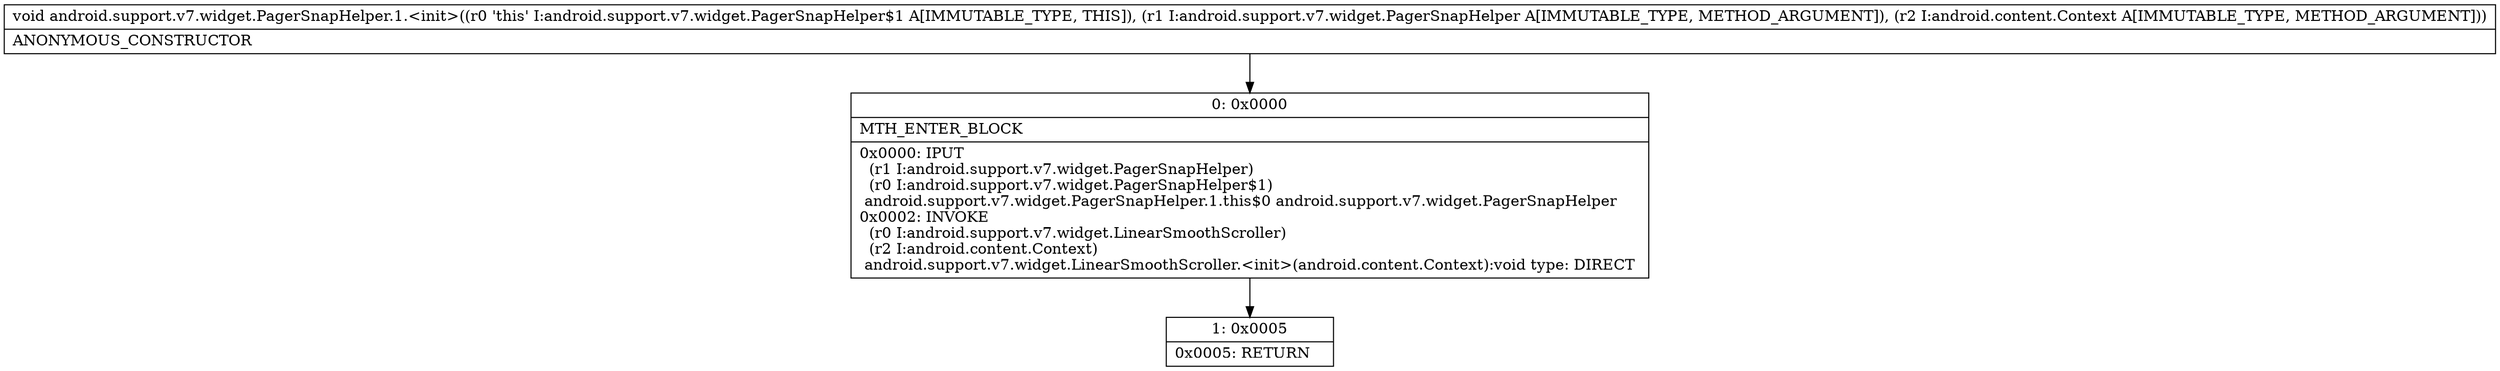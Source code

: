 digraph "CFG forandroid.support.v7.widget.PagerSnapHelper.1.\<init\>(Landroid\/support\/v7\/widget\/PagerSnapHelper;Landroid\/content\/Context;)V" {
Node_0 [shape=record,label="{0\:\ 0x0000|MTH_ENTER_BLOCK\l|0x0000: IPUT  \l  (r1 I:android.support.v7.widget.PagerSnapHelper)\l  (r0 I:android.support.v7.widget.PagerSnapHelper$1)\l android.support.v7.widget.PagerSnapHelper.1.this$0 android.support.v7.widget.PagerSnapHelper \l0x0002: INVOKE  \l  (r0 I:android.support.v7.widget.LinearSmoothScroller)\l  (r2 I:android.content.Context)\l android.support.v7.widget.LinearSmoothScroller.\<init\>(android.content.Context):void type: DIRECT \l}"];
Node_1 [shape=record,label="{1\:\ 0x0005|0x0005: RETURN   \l}"];
MethodNode[shape=record,label="{void android.support.v7.widget.PagerSnapHelper.1.\<init\>((r0 'this' I:android.support.v7.widget.PagerSnapHelper$1 A[IMMUTABLE_TYPE, THIS]), (r1 I:android.support.v7.widget.PagerSnapHelper A[IMMUTABLE_TYPE, METHOD_ARGUMENT]), (r2 I:android.content.Context A[IMMUTABLE_TYPE, METHOD_ARGUMENT]))  | ANONYMOUS_CONSTRUCTOR\l}"];
MethodNode -> Node_0;
Node_0 -> Node_1;
}

